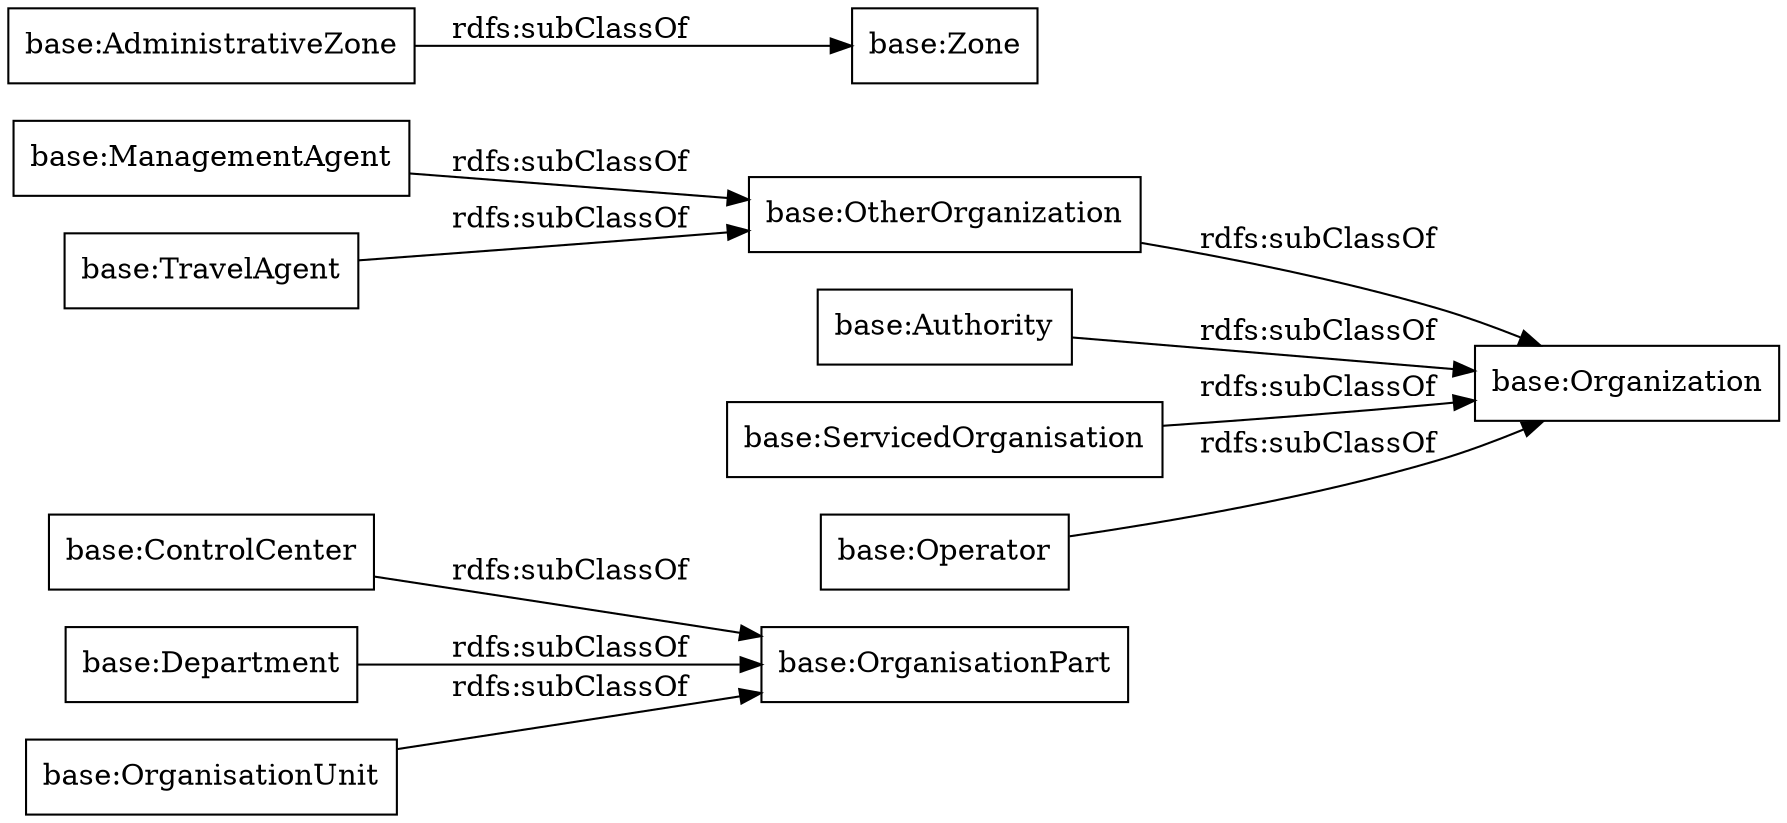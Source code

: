 digraph ar2dtool_diagram { 
rankdir=LR;
size="1000"
node [shape = rectangle, color="black"]; "base:ControlCenter" "base:ManagementAgent" "base:Department" "base:Organization" "base:Authority" "base:TravelAgent" "base:Zone" "base:ServicedOrganisation" "base:OrganisationUnit" "base:OrganisationPart" "base:AdministrativeZone" "base:Operator" "base:OtherOrganization" ; /*classes style*/
	"base:ServicedOrganisation" -> "base:Organization" [ label = "rdfs:subClassOf" ];
	"base:ManagementAgent" -> "base:OtherOrganization" [ label = "rdfs:subClassOf" ];
	"base:OtherOrganization" -> "base:Organization" [ label = "rdfs:subClassOf" ];
	"base:ControlCenter" -> "base:OrganisationPart" [ label = "rdfs:subClassOf" ];
	"base:TravelAgent" -> "base:OtherOrganization" [ label = "rdfs:subClassOf" ];
	"base:AdministrativeZone" -> "base:Zone" [ label = "rdfs:subClassOf" ];
	"base:Department" -> "base:OrganisationPart" [ label = "rdfs:subClassOf" ];
	"base:OrganisationUnit" -> "base:OrganisationPart" [ label = "rdfs:subClassOf" ];
	"base:Authority" -> "base:Organization" [ label = "rdfs:subClassOf" ];
	"base:Operator" -> "base:Organization" [ label = "rdfs:subClassOf" ];

}
